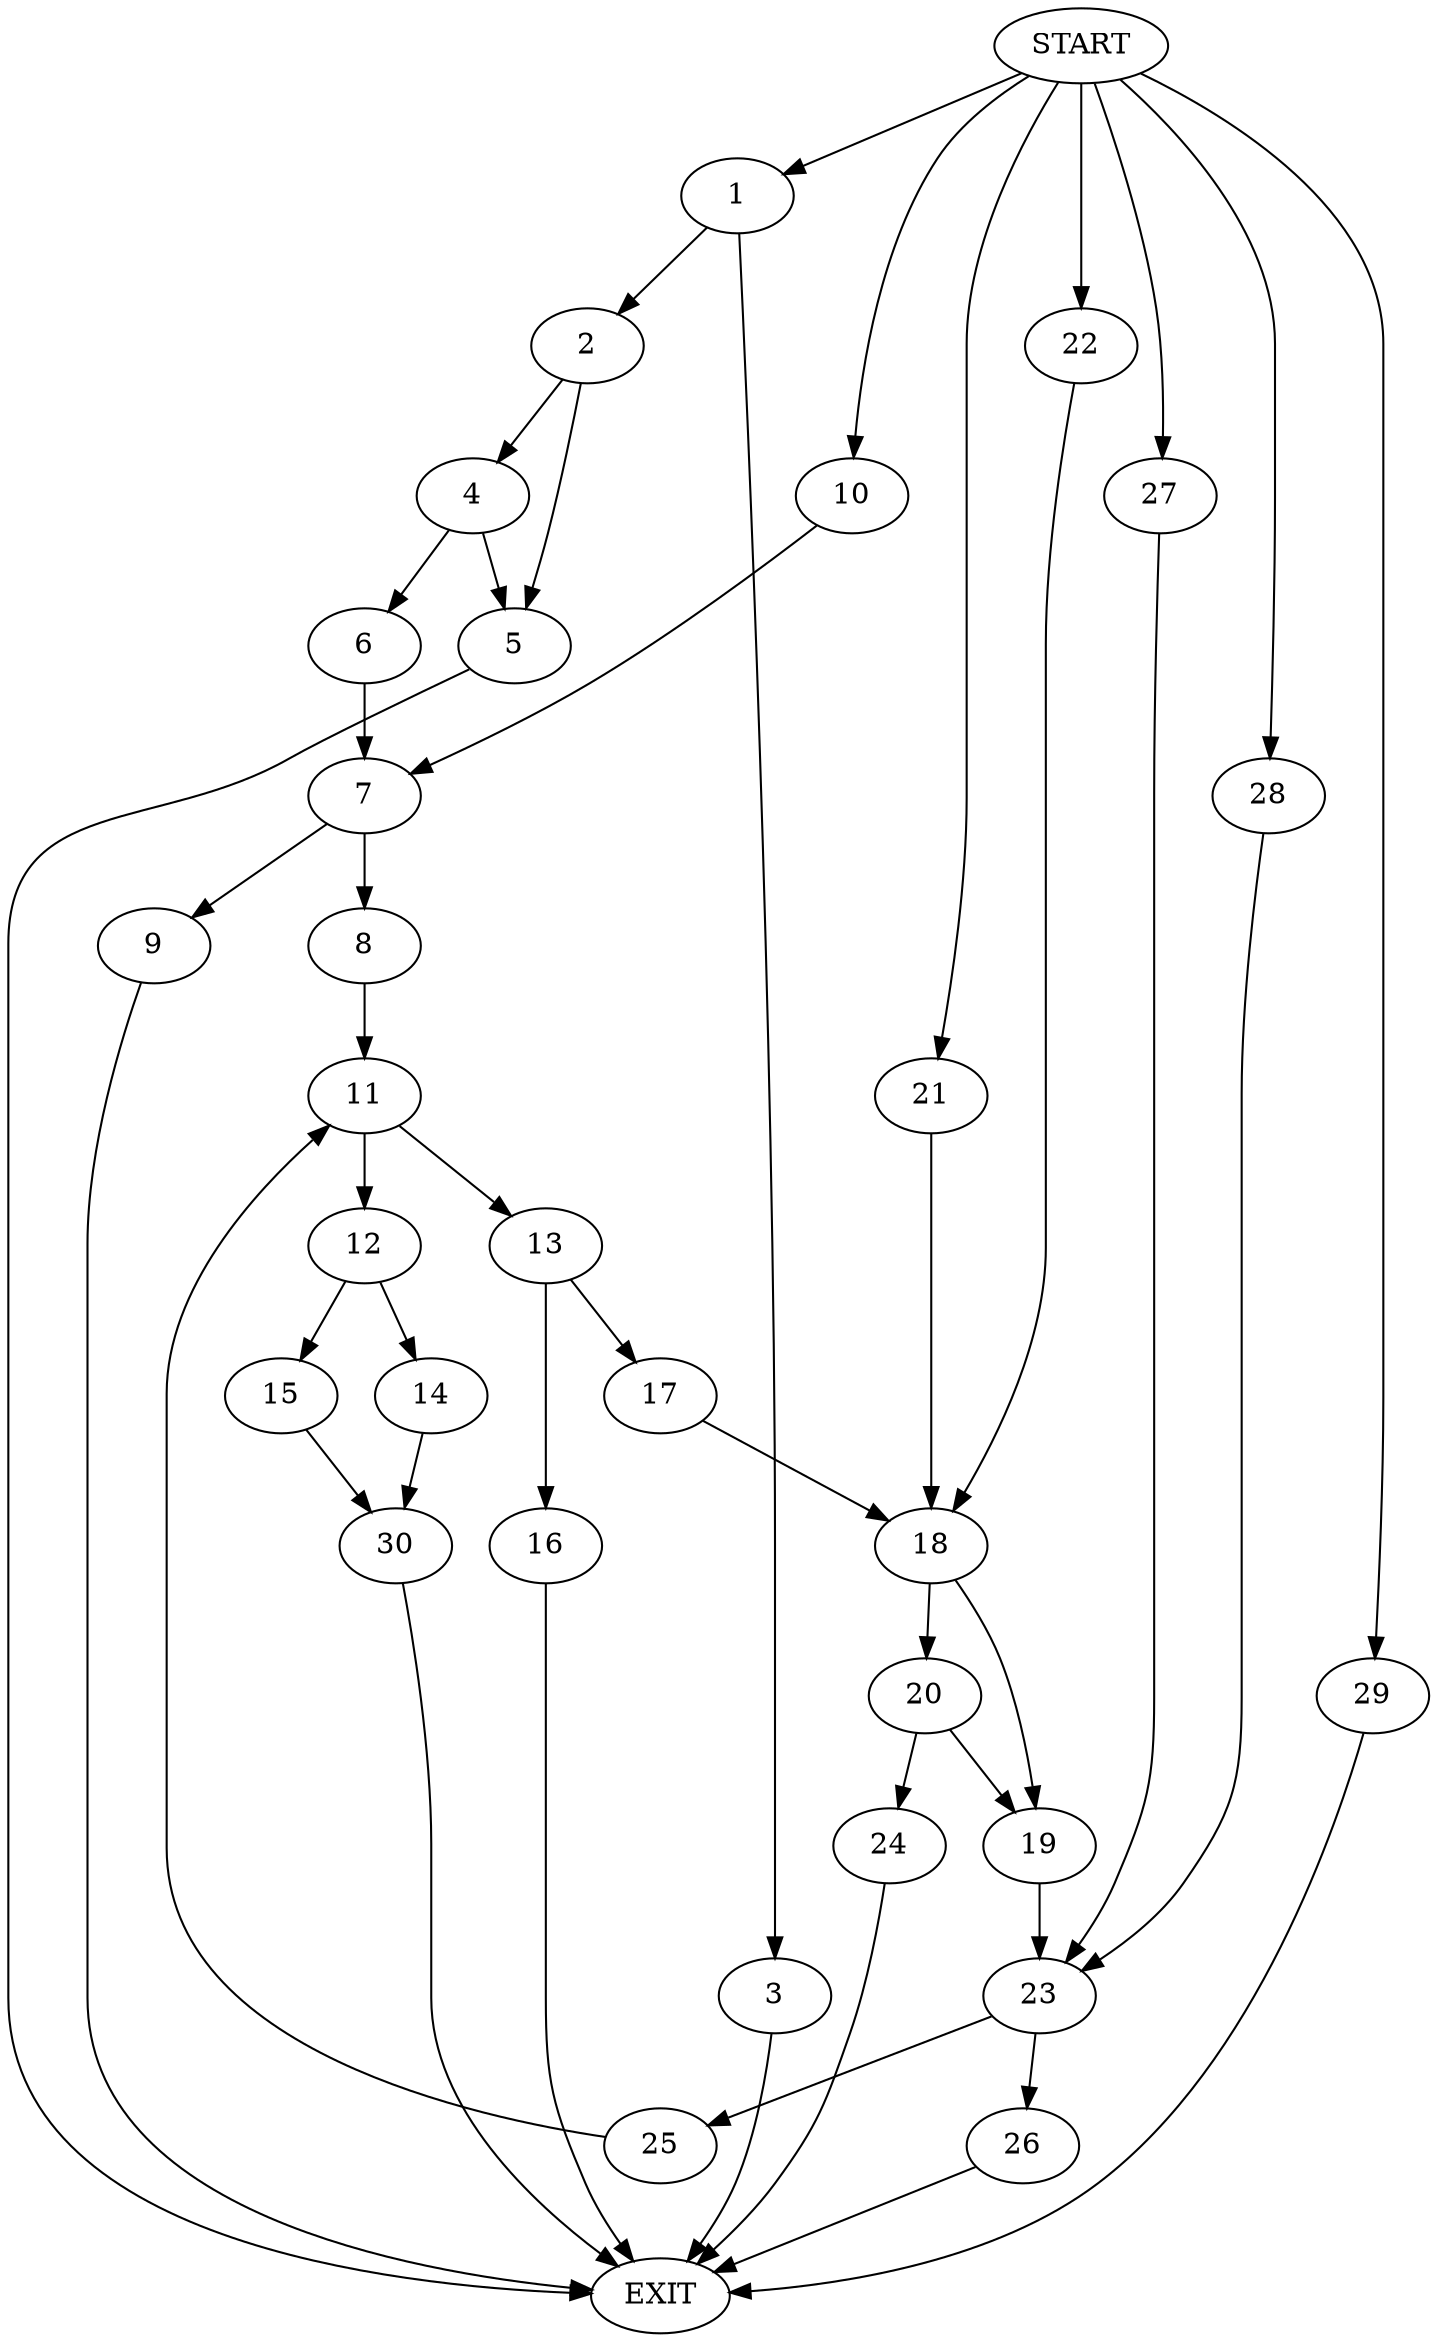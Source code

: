 digraph {
0 [label="START"]
31 [label="EXIT"]
0 -> 1
1 -> 2
1 -> 3
3 -> 31
2 -> 4
2 -> 5
4 -> 6
4 -> 5
5 -> 31
6 -> 7
7 -> 8
7 -> 9
0 -> 10
10 -> 7
9 -> 31
8 -> 11
11 -> 12
11 -> 13
12 -> 14
12 -> 15
13 -> 16
13 -> 17
17 -> 18
16 -> 31
18 -> 19
18 -> 20
0 -> 21
21 -> 18
0 -> 22
22 -> 18
19 -> 23
20 -> 19
20 -> 24
24 -> 31
23 -> 25
23 -> 26
0 -> 27
27 -> 23
0 -> 28
28 -> 23
26 -> 31
25 -> 11
0 -> 29
29 -> 31
15 -> 30
14 -> 30
30 -> 31
}
